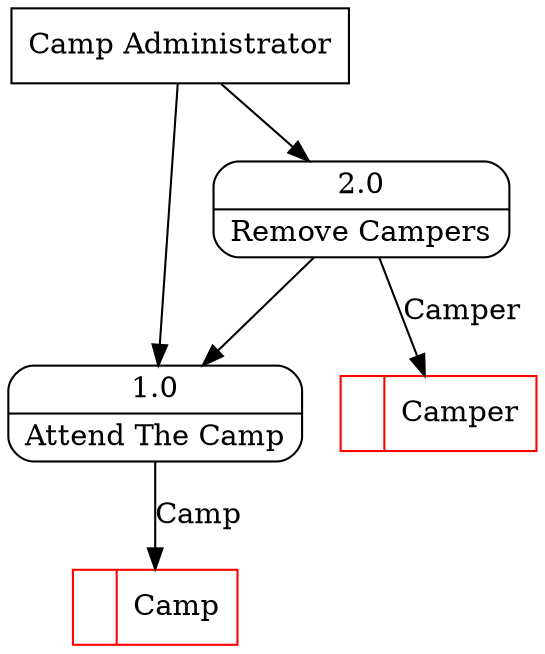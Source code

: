 digraph dfd2{ 
node[shape=record]
200 [label="<f0>  |<f1> Camp " color=red];
201 [label="<f0>  |<f1> Camper " color=red];
202 [label="Camp Administrator" shape=box];
203 [label="{<f0> 1.0|<f1> Attend The Camp }" shape=Mrecord];
204 [label="{<f0> 2.0|<f1> Remove Campers }" shape=Mrecord];
202 -> 203
202 -> 204
203 -> 200 [label="Camp"]
204 -> 203
204 -> 201 [label="Camper"]
}